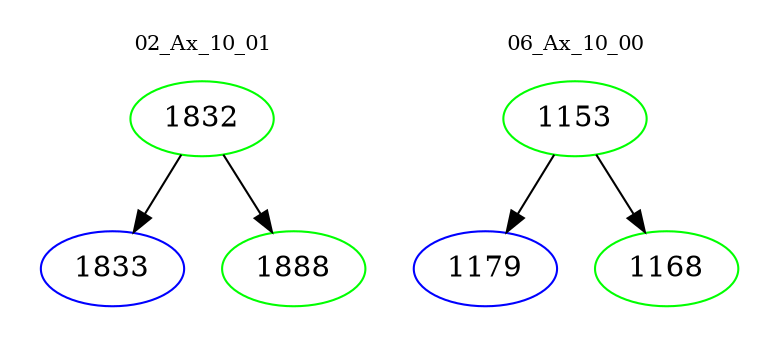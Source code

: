 digraph{
subgraph cluster_0 {
color = white
label = "02_Ax_10_01";
fontsize=10;
T0_1832 [label="1832", color="green"]
T0_1832 -> T0_1833 [color="black"]
T0_1833 [label="1833", color="blue"]
T0_1832 -> T0_1888 [color="black"]
T0_1888 [label="1888", color="green"]
}
subgraph cluster_1 {
color = white
label = "06_Ax_10_00";
fontsize=10;
T1_1153 [label="1153", color="green"]
T1_1153 -> T1_1179 [color="black"]
T1_1179 [label="1179", color="blue"]
T1_1153 -> T1_1168 [color="black"]
T1_1168 [label="1168", color="green"]
}
}
